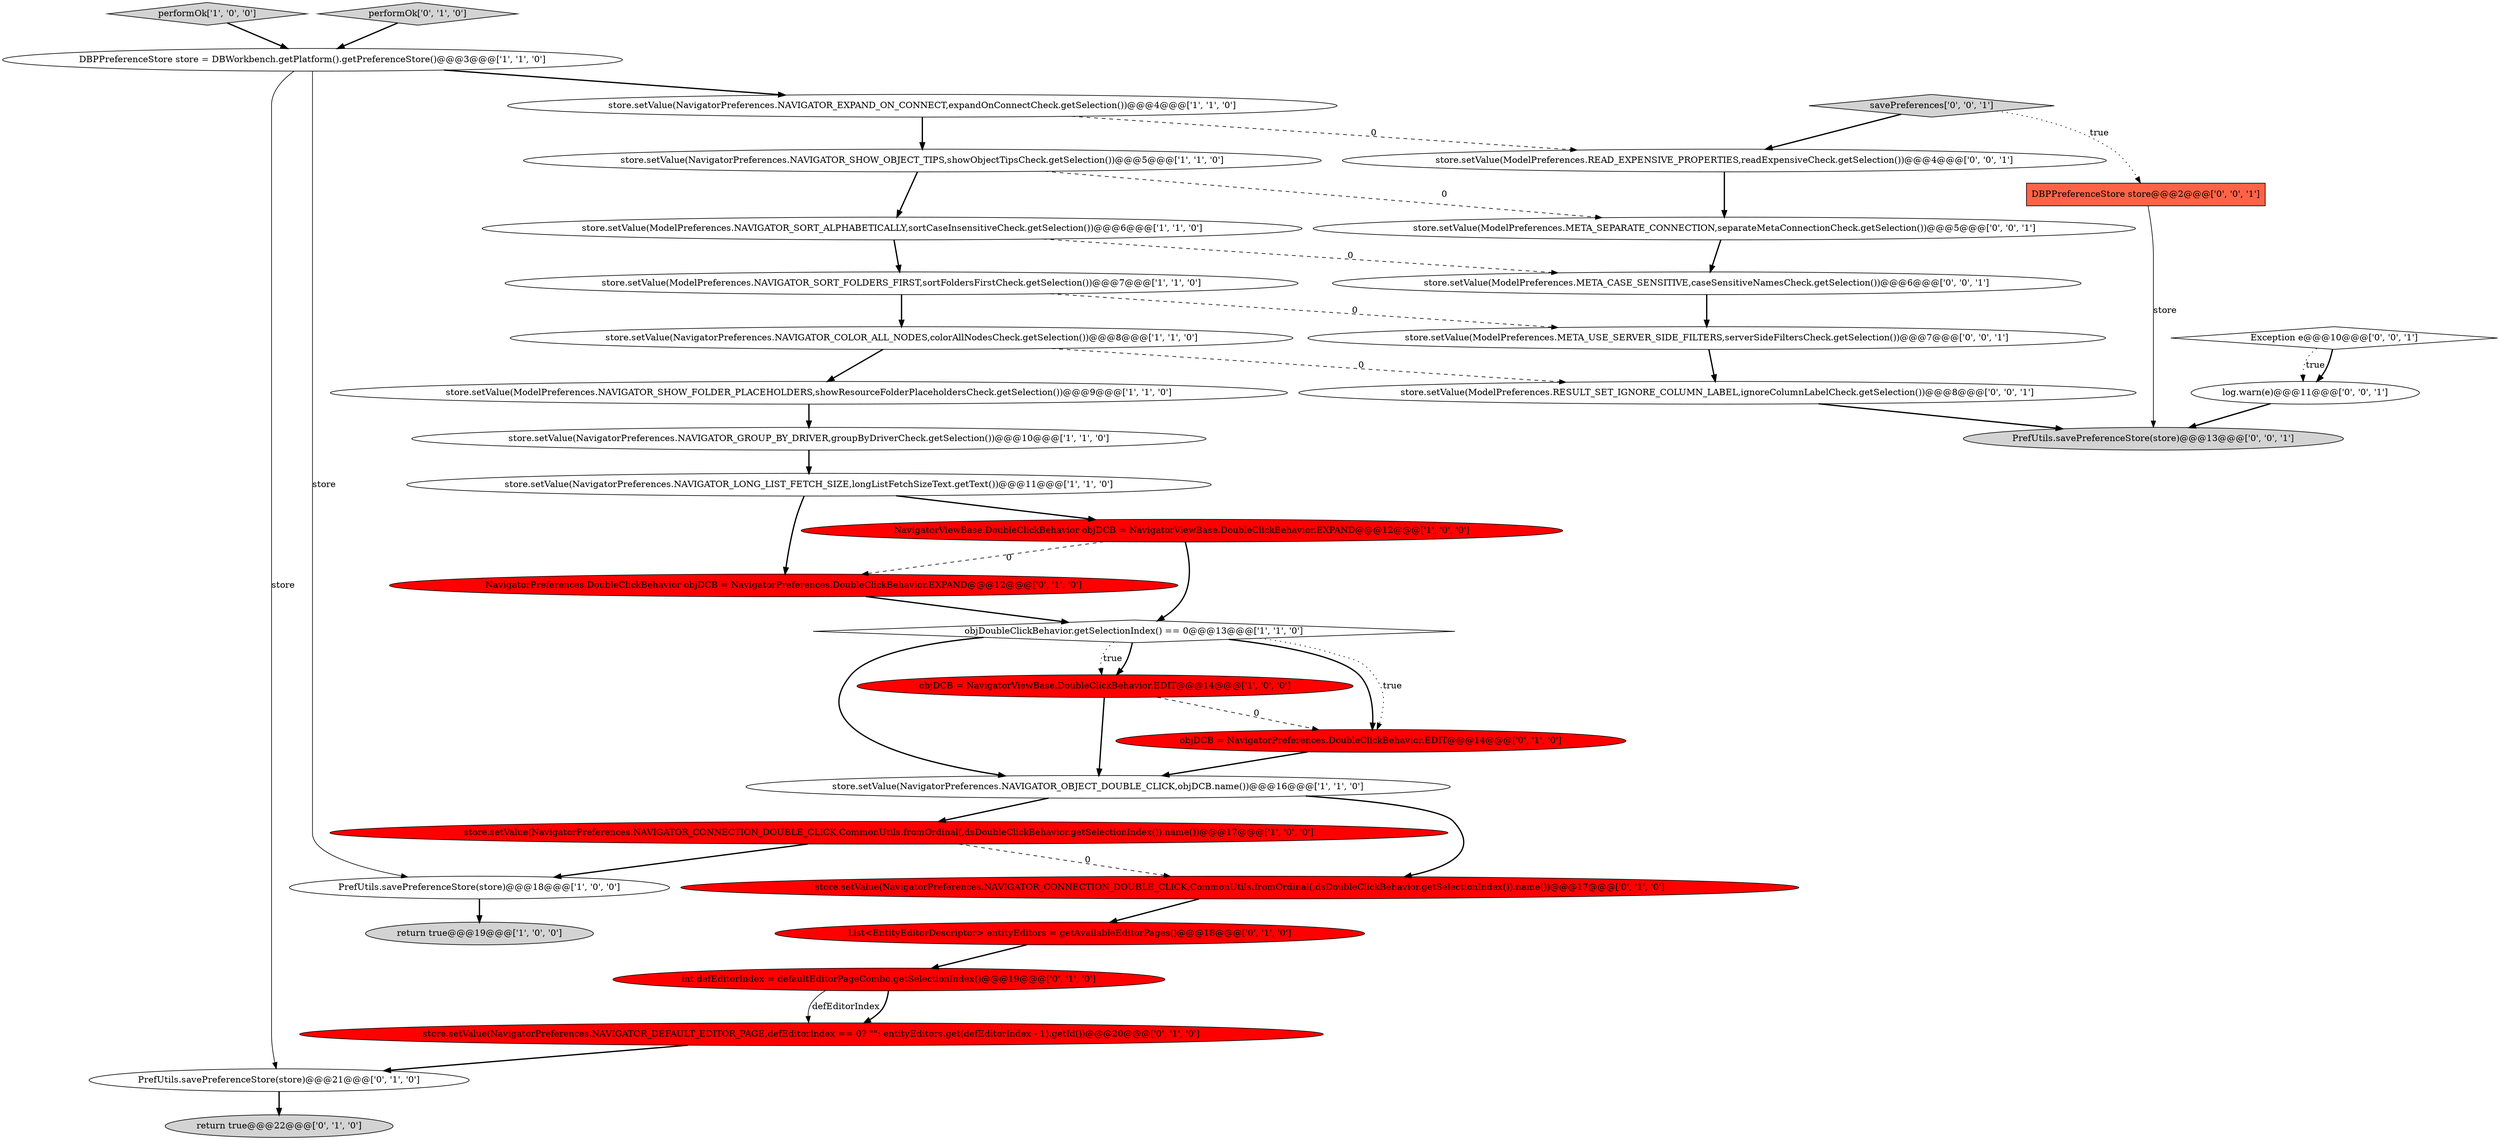 digraph {
19 [style = filled, label = "int defEditorIndex = defaultEditorPageCombo.getSelectionIndex()@@@19@@@['0', '1', '0']", fillcolor = red, shape = ellipse image = "AAA1AAABBB2BBB"];
12 [style = filled, label = "NavigatorViewBase.DoubleClickBehavior objDCB = NavigatorViewBase.DoubleClickBehavior.EXPAND@@@12@@@['1', '0', '0']", fillcolor = red, shape = ellipse image = "AAA1AAABBB1BBB"];
30 [style = filled, label = "savePreferences['0', '0', '1']", fillcolor = lightgray, shape = diamond image = "AAA0AAABBB3BBB"];
2 [style = filled, label = "store.setValue(ModelPreferences.NAVIGATOR_SHOW_FOLDER_PLACEHOLDERS,showResourceFolderPlaceholdersCheck.getSelection())@@@9@@@['1', '1', '0']", fillcolor = white, shape = ellipse image = "AAA0AAABBB1BBB"];
33 [style = filled, label = "store.setValue(ModelPreferences.RESULT_SET_IGNORE_COLUMN_LABEL,ignoreColumnLabelCheck.getSelection())@@@8@@@['0', '0', '1']", fillcolor = white, shape = ellipse image = "AAA0AAABBB3BBB"];
34 [style = filled, label = "PrefUtils.savePreferenceStore(store)@@@13@@@['0', '0', '1']", fillcolor = lightgray, shape = ellipse image = "AAA0AAABBB3BBB"];
21 [style = filled, label = "store.setValue(NavigatorPreferences.NAVIGATOR_DEFAULT_EDITOR_PAGE,defEditorIndex == 0? \"\": entityEditors.get(defEditorIndex - 1).getId())@@@20@@@['0', '1', '0']", fillcolor = red, shape = ellipse image = "AAA1AAABBB2BBB"];
11 [style = filled, label = "store.setValue(NavigatorPreferences.NAVIGATOR_OBJECT_DOUBLE_CLICK,objDCB.name())@@@16@@@['1', '1', '0']", fillcolor = white, shape = ellipse image = "AAA0AAABBB1BBB"];
29 [style = filled, label = "store.setValue(ModelPreferences.READ_EXPENSIVE_PROPERTIES,readExpensiveCheck.getSelection())@@@4@@@['0', '0', '1']", fillcolor = white, shape = ellipse image = "AAA0AAABBB3BBB"];
17 [style = filled, label = "objDCB = NavigatorPreferences.DoubleClickBehavior.EDIT@@@14@@@['0', '1', '0']", fillcolor = red, shape = ellipse image = "AAA1AAABBB2BBB"];
3 [style = filled, label = "objDoubleClickBehavior.getSelectionIndex() == 0@@@13@@@['1', '1', '0']", fillcolor = white, shape = diamond image = "AAA0AAABBB1BBB"];
27 [style = filled, label = "DBPPreferenceStore store@@@2@@@['0', '0', '1']", fillcolor = tomato, shape = box image = "AAA0AAABBB3BBB"];
5 [style = filled, label = "performOk['1', '0', '0']", fillcolor = lightgray, shape = diamond image = "AAA0AAABBB1BBB"];
20 [style = filled, label = "return true@@@22@@@['0', '1', '0']", fillcolor = lightgray, shape = ellipse image = "AAA0AAABBB2BBB"];
13 [style = filled, label = "store.setValue(NavigatorPreferences.NAVIGATOR_CONNECTION_DOUBLE_CLICK,CommonUtils.fromOrdinal(,dsDoubleClickBehavior.getSelectionIndex()).name())@@@17@@@['1', '0', '0']", fillcolor = red, shape = ellipse image = "AAA1AAABBB1BBB"];
14 [style = filled, label = "return true@@@19@@@['1', '0', '0']", fillcolor = lightgray, shape = ellipse image = "AAA0AAABBB1BBB"];
18 [style = filled, label = "List<EntityEditorDescriptor> entityEditors = getAvailableEditorPages()@@@18@@@['0', '1', '0']", fillcolor = red, shape = ellipse image = "AAA1AAABBB2BBB"];
25 [style = filled, label = "NavigatorPreferences.DoubleClickBehavior objDCB = NavigatorPreferences.DoubleClickBehavior.EXPAND@@@12@@@['0', '1', '0']", fillcolor = red, shape = ellipse image = "AAA1AAABBB2BBB"];
4 [style = filled, label = "store.setValue(NavigatorPreferences.NAVIGATOR_GROUP_BY_DRIVER,groupByDriverCheck.getSelection())@@@10@@@['1', '1', '0']", fillcolor = white, shape = ellipse image = "AAA0AAABBB1BBB"];
8 [style = filled, label = "store.setValue(NavigatorPreferences.NAVIGATOR_LONG_LIST_FETCH_SIZE,longListFetchSizeText.getText())@@@11@@@['1', '1', '0']", fillcolor = white, shape = ellipse image = "AAA0AAABBB1BBB"];
9 [style = filled, label = "store.setValue(NavigatorPreferences.NAVIGATOR_SHOW_OBJECT_TIPS,showObjectTipsCheck.getSelection())@@@5@@@['1', '1', '0']", fillcolor = white, shape = ellipse image = "AAA0AAABBB1BBB"];
16 [style = filled, label = "store.setValue(ModelPreferences.NAVIGATOR_SORT_FOLDERS_FIRST,sortFoldersFirstCheck.getSelection())@@@7@@@['1', '1', '0']", fillcolor = white, shape = ellipse image = "AAA0AAABBB1BBB"];
7 [style = filled, label = "DBPPreferenceStore store = DBWorkbench.getPlatform().getPreferenceStore()@@@3@@@['1', '1', '0']", fillcolor = white, shape = ellipse image = "AAA0AAABBB1BBB"];
23 [style = filled, label = "performOk['0', '1', '0']", fillcolor = lightgray, shape = diamond image = "AAA0AAABBB2BBB"];
15 [style = filled, label = "PrefUtils.savePreferenceStore(store)@@@18@@@['1', '0', '0']", fillcolor = white, shape = ellipse image = "AAA0AAABBB1BBB"];
22 [style = filled, label = "PrefUtils.savePreferenceStore(store)@@@21@@@['0', '1', '0']", fillcolor = white, shape = ellipse image = "AAA0AAABBB2BBB"];
26 [style = filled, label = "store.setValue(ModelPreferences.META_USE_SERVER_SIDE_FILTERS,serverSideFiltersCheck.getSelection())@@@7@@@['0', '0', '1']", fillcolor = white, shape = ellipse image = "AAA0AAABBB3BBB"];
24 [style = filled, label = "store.setValue(NavigatorPreferences.NAVIGATOR_CONNECTION_DOUBLE_CLICK,CommonUtils.fromOrdinal(,dsDoubleClickBehavior.getSelectionIndex()).name())@@@17@@@['0', '1', '0']", fillcolor = red, shape = ellipse image = "AAA1AAABBB2BBB"];
28 [style = filled, label = "Exception e@@@10@@@['0', '0', '1']", fillcolor = white, shape = diamond image = "AAA0AAABBB3BBB"];
6 [style = filled, label = "store.setValue(ModelPreferences.NAVIGATOR_SORT_ALPHABETICALLY,sortCaseInsensitiveCheck.getSelection())@@@6@@@['1', '1', '0']", fillcolor = white, shape = ellipse image = "AAA0AAABBB1BBB"];
0 [style = filled, label = "objDCB = NavigatorViewBase.DoubleClickBehavior.EDIT@@@14@@@['1', '0', '0']", fillcolor = red, shape = ellipse image = "AAA1AAABBB1BBB"];
32 [style = filled, label = "store.setValue(ModelPreferences.META_CASE_SENSITIVE,caseSensitiveNamesCheck.getSelection())@@@6@@@['0', '0', '1']", fillcolor = white, shape = ellipse image = "AAA0AAABBB3BBB"];
35 [style = filled, label = "log.warn(e)@@@11@@@['0', '0', '1']", fillcolor = white, shape = ellipse image = "AAA0AAABBB3BBB"];
10 [style = filled, label = "store.setValue(NavigatorPreferences.NAVIGATOR_COLOR_ALL_NODES,colorAllNodesCheck.getSelection())@@@8@@@['1', '1', '0']", fillcolor = white, shape = ellipse image = "AAA0AAABBB1BBB"];
31 [style = filled, label = "store.setValue(ModelPreferences.META_SEPARATE_CONNECTION,separateMetaConnectionCheck.getSelection())@@@5@@@['0', '0', '1']", fillcolor = white, shape = ellipse image = "AAA0AAABBB3BBB"];
1 [style = filled, label = "store.setValue(NavigatorPreferences.NAVIGATOR_EXPAND_ON_CONNECT,expandOnConnectCheck.getSelection())@@@4@@@['1', '1', '0']", fillcolor = white, shape = ellipse image = "AAA0AAABBB1BBB"];
7->1 [style = bold, label=""];
15->14 [style = bold, label=""];
16->10 [style = bold, label=""];
28->35 [style = dotted, label="true"];
30->27 [style = dotted, label="true"];
31->32 [style = bold, label=""];
6->32 [style = dashed, label="0"];
29->31 [style = bold, label=""];
25->3 [style = bold, label=""];
1->29 [style = dashed, label="0"];
3->11 [style = bold, label=""];
18->19 [style = bold, label=""];
0->11 [style = bold, label=""];
10->33 [style = dashed, label="0"];
11->24 [style = bold, label=""];
2->4 [style = bold, label=""];
24->18 [style = bold, label=""];
32->26 [style = bold, label=""];
30->29 [style = bold, label=""];
7->15 [style = solid, label="store"];
0->17 [style = dashed, label="0"];
3->0 [style = bold, label=""];
1->9 [style = bold, label=""];
9->6 [style = bold, label=""];
16->26 [style = dashed, label="0"];
28->35 [style = bold, label=""];
13->24 [style = dashed, label="0"];
12->25 [style = dashed, label="0"];
9->31 [style = dashed, label="0"];
22->20 [style = bold, label=""];
21->22 [style = bold, label=""];
6->16 [style = bold, label=""];
11->13 [style = bold, label=""];
3->0 [style = dotted, label="true"];
4->8 [style = bold, label=""];
5->7 [style = bold, label=""];
3->17 [style = bold, label=""];
10->2 [style = bold, label=""];
27->34 [style = solid, label="store"];
12->3 [style = bold, label=""];
13->15 [style = bold, label=""];
23->7 [style = bold, label=""];
3->17 [style = dotted, label="true"];
35->34 [style = bold, label=""];
7->22 [style = solid, label="store"];
26->33 [style = bold, label=""];
33->34 [style = bold, label=""];
8->25 [style = bold, label=""];
8->12 [style = bold, label=""];
19->21 [style = solid, label="defEditorIndex"];
17->11 [style = bold, label=""];
19->21 [style = bold, label=""];
}
